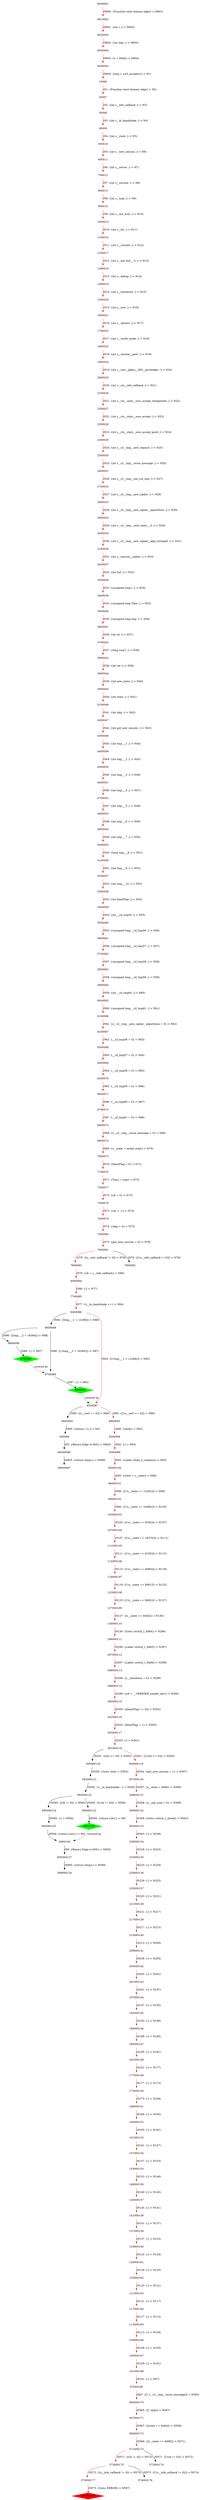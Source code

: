 digraph ART {
style=filled; fontsize=10.0; fontname="Courier New"; 
node [shape = diamond, color = white, style = filled, label=6000001 id="1"] 1;
node [shape = diamond, color = white, style = filled, label=6010002 id="2"] 2;
node [shape = diamond, color = white, style = filled, label=6020003 id="3"] 3;
node [shape = diamond, color = white, style = filled, label=6030004 id="4"] 4;
node [shape = diamond, color = white, style = filled, label=6040005 id="5"] 5;
node [shape = diamond, color = white, style = filled, label=10006 id="6"] 6;
node [shape = diamond, color = white, style = filled, label=20007 id="7"] 7;
node [shape = diamond, color = white, style = filled, label=30008 id="8"] 8;
node [shape = diamond, color = white, style = filled, label=40009 id="9"] 9;
node [shape = diamond, color = white, style = filled, label=500010 id="10"] 10;
node [shape = diamond, color = white, style = filled, label=600011 id="11"] 11;
node [shape = diamond, color = white, style = filled, label=700012 id="12"] 12;
node [shape = diamond, color = white, style = filled, label=800013 id="13"] 13;
node [shape = diamond, color = white, style = filled, label=900014 id="14"] 14;
node [shape = diamond, color = white, style = filled, label=1000015 id="15"] 15;
node [shape = diamond, color = white, style = filled, label=1100016 id="16"] 16;
node [shape = diamond, color = white, style = filled, label=1200017 id="17"] 17;
node [shape = diamond, color = white, style = filled, label=1300018 id="18"] 18;
node [shape = diamond, color = white, style = filled, label=1400019 id="19"] 19;
node [shape = diamond, color = white, style = filled, label=1500020 id="20"] 20;
node [shape = diamond, color = white, style = filled, label=1600021 id="21"] 21;
node [shape = diamond, color = white, style = filled, label=1700022 id="22"] 22;
node [shape = diamond, color = white, style = filled, label=1800023 id="23"] 23;
node [shape = diamond, color = white, style = filled, label=1900024 id="24"] 24;
node [shape = diamond, color = white, style = filled, label=2000025 id="25"] 25;
node [shape = diamond, color = white, style = filled, label=2100026 id="26"] 26;
node [shape = diamond, color = white, style = filled, label=2200027 id="27"] 27;
node [shape = diamond, color = white, style = filled, label=2300028 id="28"] 28;
node [shape = diamond, color = white, style = filled, label=2400029 id="29"] 29;
node [shape = diamond, color = white, style = filled, label=2500030 id="30"] 30;
node [shape = diamond, color = white, style = filled, label=2600031 id="31"] 31;
node [shape = diamond, color = white, style = filled, label=2700032 id="32"] 32;
node [shape = diamond, color = white, style = filled, label=2800033 id="33"] 33;
node [shape = diamond, color = white, style = filled, label=2900034 id="34"] 34;
node [shape = diamond, color = white, style = filled, label=3000035 id="35"] 35;
node [shape = diamond, color = white, style = filled, label=3100036 id="36"] 36;
node [shape = diamond, color = white, style = filled, label=3200037 id="37"] 37;
node [shape = diamond, color = white, style = filled, label=3300038 id="38"] 38;
node [shape = diamond, color = white, style = filled, label=3400039 id="39"] 39;
node [shape = diamond, color = white, style = filled, label=3500040 id="40"] 40;
node [shape = diamond, color = white, style = filled, label=3600041 id="41"] 41;
node [shape = diamond, color = white, style = filled, label=3700042 id="42"] 42;
node [shape = diamond, color = white, style = filled, label=3800043 id="43"] 43;
node [shape = diamond, color = white, style = filled, label=3900044 id="44"] 44;
node [shape = diamond, color = white, style = filled, label=4000045 id="45"] 45;
node [shape = diamond, color = white, style = filled, label=4100046 id="46"] 46;
node [shape = diamond, color = white, style = filled, label=4200047 id="47"] 47;
node [shape = diamond, color = white, style = filled, label=4300048 id="48"] 48;
node [shape = diamond, color = white, style = filled, label=4400049 id="49"] 49;
node [shape = diamond, color = white, style = filled, label=4500050 id="50"] 50;
node [shape = diamond, color = white, style = filled, label=4600051 id="51"] 51;
node [shape = diamond, color = white, style = filled, label=4700052 id="52"] 52;
node [shape = diamond, color = white, style = filled, label=4800053 id="53"] 53;
node [shape = diamond, color = white, style = filled, label=4900054 id="54"] 54;
node [shape = diamond, color = white, style = filled, label=5000055 id="55"] 55;
node [shape = diamond, color = white, style = filled, label=5100056 id="56"] 56;
node [shape = diamond, color = white, style = filled, label=5200057 id="57"] 57;
node [shape = diamond, color = white, style = filled, label=5300058 id="58"] 58;
node [shape = diamond, color = white, style = filled, label=5400059 id="59"] 59;
node [shape = diamond, color = white, style = filled, label=5500060 id="60"] 60;
node [shape = diamond, color = white, style = filled, label=5600061 id="61"] 61;
node [shape = diamond, color = white, style = filled, label=5700062 id="62"] 62;
node [shape = diamond, color = white, style = filled, label=5800063 id="63"] 63;
node [shape = diamond, color = white, style = filled, label=5900064 id="64"] 64;
node [shape = diamond, color = white, style = filled, label=6000065 id="65"] 65;
node [shape = diamond, color = white, style = filled, label=6100066 id="66"] 66;
node [shape = diamond, color = white, style = filled, label=6200067 id="67"] 67;
node [shape = diamond, color = white, style = filled, label=6300068 id="68"] 68;
node [shape = diamond, color = white, style = filled, label=6400069 id="69"] 69;
node [shape = diamond, color = white, style = filled, label=6500070 id="70"] 70;
node [shape = diamond, color = white, style = filled, label=6600071 id="71"] 71;
node [shape = diamond, color = white, style = filled, label=6700072 id="72"] 72;
node [shape = diamond, color = white, style = filled, label=6800073 id="73"] 73;
node [shape = diamond, color = white, style = filled, label=6900074 id="74"] 74;
node [shape = diamond, color = white, style = filled, label=7000075 id="75"] 75;
node [shape = diamond, color = white, style = filled, label=7100076 id="76"] 76;
node [shape = diamond, color = white, style = filled, label=7200077 id="77"] 77;
node [shape = diamond, color = white, style = filled, label=7300078 id="78"] 78;
node [shape = diamond, color = white, style = filled, label=7400079 id="79"] 79;
node [shape = diamond, color = white, style = filled, label=7500080 id="80"] 80;
node [shape = diamond, color = white, style = filled, label=7600081 id="81"] 81;
node [shape = diamond, color = white, style = filled, label=7800083 id="83"] 83;
node [shape = diamond, color = white, style = filled, label=8000084 id="84"] 84;
node [shape = diamond, color = white, style = filled, label=7700085 id="85"] 85;
node [shape = diamond, color = white, style = filled, label=8400086 id="86"] 86;
node [shape = diamond, color = white, style = filled, label=8600088 id="88"] 88;
node [shape = diamond, color = white, style = filled, label=8800090 id="90"] 90;
node [shape = diamond, color = green, style = filled, label=8700091 id="91"] 91;
node [shape = diamond, color = white, style = filled, label=8700089 id="89"] 89;
node [shape = diamond, color = green, style = filled, label=8500092 id="92"] 92;
node [shape = diamond, color = white, style = filled, label=8500087 id="87"] 87;
node [shape = diamond, color = white, style = filled, label=9000094 id="94"] 94;
node [shape = diamond, color = white, style = filled, label=000095 id="95"] 95;
node [shape = diamond, color = white, style = filled, label=60500096 id="96"] 96;
node [shape = diamond, color = white, style = filled, label=59900097 id="97"] 97;
node [shape = diamond, color = white, style = filled, label=8900093 id="93"] 93;
node [shape = diamond, color = white, style = filled, label=9200098 id="98"] 98;
node [shape = diamond, color = white, style = filled, label=9300099 id="99"] 99;
node [shape = diamond, color = white, style = filled, label=95000100 id="100"] 100;
node [shape = diamond, color = white, style = filled, label=96000101 id="101"] 101;
node [shape = diamond, color = white, style = filled, label=99000102 id="102"] 102;
node [shape = diamond, color = white, style = filled, label=103000103 id="103"] 103;
node [shape = diamond, color = white, style = filled, label=107000104 id="104"] 104;
node [shape = diamond, color = white, style = filled, label=111000105 id="105"] 105;
node [shape = diamond, color = white, style = filled, label=115000106 id="106"] 106;
node [shape = diamond, color = white, style = filled, label=119000107 id="107"] 107;
node [shape = diamond, color = white, style = filled, label=123000108 id="108"] 108;
node [shape = diamond, color = white, style = filled, label=127000109 id="109"] 109;
node [shape = diamond, color = white, style = filled, label=130000110 id="110"] 110;
node [shape = diamond, color = white, style = filled, label=296000111 id="111"] 111;
node [shape = diamond, color = white, style = filled, label=297000112 id="112"] 112;
node [shape = diamond, color = white, style = filled, label=298000113 id="113"] 113;
node [shape = diamond, color = white, style = filled, label=299000114 id="114"] 114;
node [shape = diamond, color = white, style = filled, label=300000115 id="115"] 115;
node [shape = diamond, color = white, style = filled, label=302000116 id="116"] 116;
node [shape = diamond, color = white, style = filled, label=303000117 id="117"] 117;
node [shape = diamond, color = white, style = filled, label=301000118 id="118"] 118;
node [shape = diamond, color = white, style = filled, label=305000120 id="120"] 120;
node [shape = diamond, color = white, style = filled, label=592000121 id="121"] 121;
node [shape = diamond, color = white, style = filled, label=593000122 id="122"] 122;
node [shape = diamond, color = white, style = filled, label=595000124 id="124"] 124;
node [shape = diamond, color = white, style = filled, label=594000125 id="125"] 125;
node [shape = diamond, color = white, style = filled, label=0000126 id="126"] 126;
node [shape = diamond, color = white, style = filled, label=605000127 id="127"] 127;
node [shape = diamond, color = white, style = filled, label=599000128 id="128"] 128;
node [shape = diamond, color = white, style = filled, label=594000123 id="123"] 123;
node [shape = diamond, color = green, style = filled, label=0000129 id="129"] 129;
node [shape = diamond, color = white, style = filled, label=304000119 id="119"] 119;
node [shape = diamond, color = white, style = filled, label=307000130 id="130"] 130;
node [shape = diamond, color = white, style = filled, label=308000131 id="131"] 131;
node [shape = diamond, color = white, style = filled, label=309000132 id="132"] 132;
node [shape = diamond, color = white, style = filled, label=563000133 id="133"] 133;
node [shape = diamond, color = white, style = filled, label=238000134 id="134"] 134;
node [shape = diamond, color = white, style = filled, label=233000135 id="135"] 135;
node [shape = diamond, color = white, style = filled, label=229000136 id="136"] 136;
node [shape = diamond, color = white, style = filled, label=225000137 id="137"] 137;
node [shape = diamond, color = white, style = filled, label=221000138 id="138"] 138;
node [shape = diamond, color = white, style = filled, label=217000139 id="139"] 139;
node [shape = diamond, color = white, style = filled, label=213000140 id="140"] 140;
node [shape = diamond, color = white, style = filled, label=209000141 id="141"] 141;
node [shape = diamond, color = white, style = filled, label=205000142 id="142"] 142;
node [shape = diamond, color = white, style = filled, label=201000143 id="143"] 143;
node [shape = diamond, color = white, style = filled, label=197000144 id="144"] 144;
node [shape = diamond, color = white, style = filled, label=193000145 id="145"] 145;
node [shape = diamond, color = white, style = filled, label=189000146 id="146"] 146;
node [shape = diamond, color = white, style = filled, label=185000147 id="147"] 147;
node [shape = diamond, color = white, style = filled, label=181000148 id="148"] 148;
node [shape = diamond, color = white, style = filled, label=177000149 id="149"] 149;
node [shape = diamond, color = white, style = filled, label=173000150 id="150"] 150;
node [shape = diamond, color = white, style = filled, label=169000151 id="151"] 151;
node [shape = diamond, color = white, style = filled, label=165000152 id="152"] 152;
node [shape = diamond, color = white, style = filled, label=161000153 id="153"] 153;
node [shape = diamond, color = white, style = filled, label=157000154 id="154"] 154;
node [shape = diamond, color = white, style = filled, label=153000155 id="155"] 155;
node [shape = diamond, color = white, style = filled, label=149000156 id="156"] 156;
node [shape = diamond, color = white, style = filled, label=145000157 id="157"] 157;
node [shape = diamond, color = white, style = filled, label=141000158 id="158"] 158;
node [shape = diamond, color = white, style = filled, label=137000159 id="159"] 159;
node [shape = diamond, color = white, style = filled, label=133000160 id="160"] 160;
node [shape = diamond, color = white, style = filled, label=129000161 id="161"] 161;
node [shape = diamond, color = white, style = filled, label=125000162 id="162"] 162;
node [shape = diamond, color = white, style = filled, label=121000163 id="163"] 163;
node [shape = diamond, color = white, style = filled, label=117000164 id="164"] 164;
node [shape = diamond, color = white, style = filled, label=113000165 id="165"] 165;
node [shape = diamond, color = white, style = filled, label=109000166 id="166"] 166;
node [shape = diamond, color = white, style = filled, label=105000167 id="167"] 167;
node [shape = diamond, color = white, style = filled, label=101000168 id="168"] 168;
node [shape = diamond, color = white, style = filled, label=97000169 id="169"] 169;
node [shape = diamond, color = white, style = filled, label=565000170 id="170"] 170;
node [shape = diamond, color = white, style = filled, label=567000171 id="171"] 171;
node [shape = diamond, color = white, style = filled, label=569000172 id="172"] 172;
node [shape = diamond, color = white, style = filled, label=571000173 id="173"] 173;
node [shape = diamond, color = white, style = filled, label=573000175 id="175"] 175;
node [shape = diamond, color = white, style = filled, label=575000177 id="177"] 177;
node [shape = diamond, color = red, style = filled, label=597000178 id="178"] 178;
node [shape = diamond, color = white, style = filled, label=574000176 id="176"] 176;
node [shape = diamond, color = white, style = filled, label=572000174 id="174"] 174;
node [shape = diamond, color = white, style = filled, label=7900082 id="82"] 82;
1 -> 2 [color = red label = "(N600 -{Function start dummy edge}-> N601)" id="1->2"];
2 -> 3 [color = red label = "(N601 -{int s ;}-> N602)" id="2->3"];
3 -> 4 [color = red label = "(N602 -{int tmp ;}-> N603)" id="3->4"];
4 -> 5 [color = red label = "(N603 -{s = 8464}-> N604)" id="4->5"];
5 -> 6 [color = red label = "(N604 -{tmp = ssl3_accept(s)}-> N1)" id="5->6"];
6 -> 7 [color = red label = "(N1 -{Function start dummy edge}-> N2)" id="6->7"];
7 -> 8 [color = red label = "(N2 -{int s__info_callback ;}-> N3)" id="7->8"];
8 -> 9 [color = red label = "(N3 -{int s__in_handshake ;}-> N4)" id="8->9"];
9 -> 10 [color = red label = "(N4 -{int s__state ;}-> N5)" id="9->10"];
10 -> 11 [color = red label = "(N5 -{int s__new_session ;}-> N6)" id="10->11"];
11 -> 12 [color = red label = "(N6 -{int s__server ;}-> N7)" id="11->12"];
12 -> 13 [color = red label = "(N7 -{int s__version ;}-> N8)" id="12->13"];
13 -> 14 [color = red label = "(N8 -{int s__type ;}-> N9)" id="13->14"];
14 -> 15 [color = red label = "(N9 -{int s__init_num ;}-> N10)" id="14->15"];
15 -> 16 [color = red label = "(N10 -{int s__hit ;}-> N11)" id="15->16"];
16 -> 17 [color = red label = "(N11 -{int s__rwstate ;}-> N12)" id="16->17"];
17 -> 18 [color = red label = "(N12 -{int s__init_buf___0 ;}-> N13)" id="17->18"];
18 -> 19 [color = red label = "(N13 -{int s__debug ;}-> N14)" id="18->19"];
19 -> 20 [color = red label = "(N14 -{int s__shutdown ;}-> N15)" id="19->20"];
20 -> 21 [color = red label = "(N15 -{int s__cert ;}-> N16)" id="20->21"];
21 -> 22 [color = red label = "(N16 -{int s__options ;}-> N17)" id="21->22"];
22 -> 23 [color = red label = "(N17 -{int s__verify_mode ;}-> N18)" id="22->23"];
23 -> 24 [color = red label = "(N18 -{int s__session__peer ;}-> N19)" id="23->24"];
24 -> 25 [color = red label = "(N19 -{int s__cert__pkeys__AT0__privatekey ;}-> N20)" id="24->25"];
25 -> 26 [color = red label = "(N20 -{int s__ctx__info_callback ;}-> N21)" id="25->26"];
26 -> 27 [color = red label = "(N21 -{int s__ctx__stats__sess_accept_renegotiate ;}-> N22)" id="26->27"];
27 -> 28 [color = red label = "(N22 -{int s__ctx__stats__sess_accept ;}-> N23)" id="27->28"];
28 -> 29 [color = red label = "(N23 -{int s__ctx__stats__sess_accept_good ;}-> N24)" id="28->29"];
29 -> 30 [color = red label = "(N24 -{int s__s3__tmp__cert_request ;}-> N25)" id="29->30"];
30 -> 31 [color = red label = "(N25 -{int s__s3__tmp__reuse_message ;}-> N26)" id="30->31"];
31 -> 32 [color = red label = "(N26 -{int s__s3__tmp__use_rsa_tmp ;}-> N27)" id="31->32"];
32 -> 33 [color = red label = "(N27 -{int s__s3__tmp__new_cipher ;}-> N28)" id="32->33"];
33 -> 34 [color = red label = "(N28 -{int s__s3__tmp__new_cipher__algorithms ;}-> N29)" id="33->34"];
34 -> 35 [color = red label = "(N29 -{int s__s3__tmp__next_state___0 ;}-> N30)" id="34->35"];
35 -> 36 [color = red label = "(N30 -{int s__s3__tmp__new_cipher__algo_strength ;}-> N31)" id="35->36"];
36 -> 37 [color = red label = "(N31 -{int s__session__cipher ;}-> N32)" id="36->37"];
37 -> 38 [color = red label = "(N32 -{int buf ;}-> N33)" id="37->38"];
38 -> 39 [color = red label = "(N33 -{unsigned long l ;}-> N34)" id="38->39"];
39 -> 40 [color = red label = "(N34 -{unsigned long Time ;}-> N35)" id="39->40"];
40 -> 41 [color = red label = "(N35 -{unsigned long tmp ;}-> N36)" id="40->41"];
41 -> 42 [color = red label = "(N36 -{int cb ;}-> N37)" id="41->42"];
42 -> 43 [color = red label = "(N37 -{long num1 ;}-> N38)" id="42->43"];
43 -> 44 [color = red label = "(N38 -{int ret ;}-> N39)" id="43->44"];
44 -> 45 [color = red label = "(N39 -{int new_state ;}-> N40)" id="44->45"];
45 -> 46 [color = red label = "(N40 -{int state ;}-> N41)" id="45->46"];
46 -> 47 [color = red label = "(N41 -{int skip ;}-> N42)" id="46->47"];
47 -> 48 [color = red label = "(N42 -{int got_new_session ;}-> N43)" id="47->48"];
48 -> 49 [color = red label = "(N43 -{int tmp___1 ;}-> N44)" id="48->49"];
49 -> 50 [color = red label = "(N44 -{int tmp___2 ;}-> N45)" id="49->50"];
50 -> 51 [color = red label = "(N45 -{int tmp___3 ;}-> N46)" id="50->51"];
51 -> 52 [color = red label = "(N46 -{int tmp___4 ;}-> N47)" id="51->52"];
52 -> 53 [color = red label = "(N47 -{int tmp___5 ;}-> N48)" id="52->53"];
53 -> 54 [color = red label = "(N48 -{int tmp___6 ;}-> N49)" id="53->54"];
54 -> 55 [color = red label = "(N49 -{int tmp___7 ;}-> N50)" id="54->55"];
55 -> 56 [color = red label = "(N50 -{long tmp___8 ;}-> N51)" id="55->56"];
56 -> 57 [color = red label = "(N51 -{int tmp___9 ;}-> N52)" id="56->57"];
57 -> 58 [color = red label = "(N52 -{int tmp___10 ;}-> N53)" id="57->58"];
58 -> 59 [color = red label = "(N53 -{int blastFlag ;}-> N54)" id="58->59"];
59 -> 60 [color = red label = "(N54 -{int __cil_tmp55 ;}-> N55)" id="59->60"];
60 -> 61 [color = red label = "(N55 -{unsigned long __cil_tmp56 ;}-> N56)" id="60->61"];
61 -> 62 [color = red label = "(N56 -{unsigned long __cil_tmp57 ;}-> N57)" id="61->62"];
62 -> 63 [color = red label = "(N57 -{unsigned long __cil_tmp58 ;}-> N58)" id="62->63"];
63 -> 64 [color = red label = "(N58 -{unsigned long __cil_tmp59 ;}-> N59)" id="63->64"];
64 -> 65 [color = red label = "(N59 -{int __cil_tmp60 ;}-> N60)" id="64->65"];
65 -> 66 [color = red label = "(N60 -{unsigned long __cil_tmp61 ;}-> N61)" id="65->66"];
66 -> 67 [color = red label = "(N61 -{s__s3__tmp__new_cipher__algorithms = 0}-> N62)" id="66->67"];
67 -> 68 [color = red label = "(N62 -{__cil_tmp56 = 0}-> N63)" id="67->68"];
68 -> 69 [color = red label = "(N63 -{__cil_tmp57 = 0}-> N64)" id="68->69"];
69 -> 70 [color = red label = "(N64 -{__cil_tmp58 = 0}-> N65)" id="69->70"];
70 -> 71 [color = red label = "(N65 -{__cil_tmp59 = 0}-> N66)" id="70->71"];
71 -> 72 [color = red label = "(N66 -{__cil_tmp60 = 0}-> N67)" id="71->72"];
72 -> 73 [color = red label = "(N67 -{__cil_tmp61 = 0}-> N68)" id="72->73"];
73 -> 74 [color = red label = "(N68 -{s__s3__tmp__reuse_message = 0}-> N69)" id="73->74"];
74 -> 75 [color = red label = "(N69 -{s__state = initial_state}-> N70)" id="74->75"];
75 -> 76 [color = red label = "(N70 -{blastFlag = 0}-> N71)" id="75->76"];
76 -> 77 [color = red label = "(N71 -{Time = tmp}-> N72)" id="76->77"];
77 -> 78 [color = red label = "(N72 -{cb = 0}-> N73)" id="77->78"];
78 -> 79 [color = red label = "(N73 -{ret = -1}-> N74)" id="78->79"];
79 -> 80 [color = red label = "(N74 -{skip = 0}-> N75)" id="79->80"];
80 -> 81 [color = red label = "(N75 -{got_new_session = 0}-> N76)" id="80->81"];
81 -> 82 [ label = "(N76 -{[!(s__info_callback != 0)]}-> N79)" id="81->82"];
81 -> 83 [color = red label = "(N76 -{[s__info_callback != 0]}-> N78)" id="81->83"];
83 -> 84 [color = red label = "(N78 -{cb = s__info_callback}-> N80)" id="83->84"];
84 -> 85 [color = red label = "(N80 -{}-> N77)" id="84->85"];
85 -> 86 [color = red label = "(N77 -{s__in_handshake ++}-> N84)" id="85->86"];
86 -> 87 [color = red label = "(N84 -{[!(tmp___1 + 12288)]}-> N85)" id="86->87"];
86 -> 88 [ label = "(N84 -{[tmp___1 + 12288]}-> N86)" id="86->88"];
88 -> 89 [ label = "(N86 -{[!(tmp___2 + 16384)]}-> N87)" id="88->89"];
88 -> 90 [ label = "(N86 -{[tmp___2 + 16384]}-> N88)" id="88->90"];
90 -> 91 [ label = "(N88 -{}-> N87)" id="90->91"];
91 -> 89 [style = dashed, label = "covered by"];
89 -> 92 [ label = "(N87 -{}-> N85)" id="89->92"];
92 -> 87 [style = dashed, label = "covered by"];
87 -> 93 [color = red label = "(N85 -{[!(s__cert == 0)]}-> N89)" id="87->93"];
87 -> 94 [ label = "(N85 -{[s__cert == 0]}-> N90)" id="87->94"];
94 -> 95 [ label = "(N90 -{return (-1);}-> N0)" id="94->95"];
95 -> 96 [ label = "(N0 -{Return Edge to 605}-> N605)" id="95->96"];
96 -> 97 [ label = "(N605 -{return (tmp);}-> N599)" id="96->97"];
93 -> 98 [color = red label = "(N89 -{while}-> N92)" id="93->98"];
98 -> 99 [color = red label = "(N92 -{}-> N93)" id="98->99"];
99 -> 100 [color = red label = "(N93 -{Label: while_0_continue}-> N95)" id="99->100"];
100 -> 101 [color = red label = "(N95 -{state = s__state}-> N96)" id="100->101"];
101 -> 102 [color = red label = "(N96 -{[!(s__state == 12292)]}-> N99)" id="101->102"];
102 -> 103 [color = red label = "(N99 -{[!(s__state == 16384)]}-> N103)" id="102->103"];
103 -> 104 [color = red label = "(N103 -{[!(s__state == 8192)]}-> N107)" id="103->104"];
104 -> 105 [color = red label = "(N107 -{[!(s__state == 24576)]}-> N111)" id="104->105"];
105 -> 106 [color = red label = "(N111 -{[!(s__state == 8195)]}-> N115)" id="105->106"];
106 -> 107 [color = red label = "(N115 -{[!(s__state == 8480)]}-> N119)" id="106->107"];
107 -> 108 [color = red label = "(N119 -{[!(s__state == 8481)]}-> N123)" id="107->108"];
108 -> 109 [color = red label = "(N123 -{[!(s__state == 8482)]}-> N127)" id="108->109"];
109 -> 110 [color = red label = "(N127 -{[s__state == 8464]}-> N130)" id="109->110"];
110 -> 111 [color = red label = "(N130 -{Goto: switch_1_8464}-> N296)" id="110->111"];
111 -> 112 [color = red label = "(N296 -{Label: switch_1_8465}-> N297)" id="111->112"];
112 -> 113 [color = red label = "(N297 -{Label: switch_1_8466}-> N298)" id="112->113"];
113 -> 114 [color = red label = "(N298 -{s__shutdown = 0}-> N299)" id="113->114"];
114 -> 115 [color = red label = "(N299 -{ret = __VERIFIER_nondet_int()}-> N300)" id="114->115"];
115 -> 116 [color = red label = "(N300 -{[blastFlag == 0]}-> N302)" id="115->116"];
116 -> 117 [color = red label = "(N302 -{blastFlag = 1}-> N303)" id="116->117"];
117 -> 118 [color = red label = "(N303 -{}-> N301)" id="117->118"];
118 -> 119 [color = red label = "(N301 -{[!(ret <= 0)]}-> N304)" id="118->119"];
118 -> 120 [ label = "(N301 -{[ret <= 0]}-> N305)" id="118->120"];
120 -> 121 [ label = "(N305 -{Goto: end}-> N592)" id="120->121"];
121 -> 122 [ label = "(N592 -{s__in_handshake --}-> N593)" id="121->122"];
122 -> 123 [ label = "(N593 -{[!(cb != 0)]}-> N594)" id="122->123"];
122 -> 124 [ label = "(N593 -{[cb != 0]}-> N595)" id="122->124"];
124 -> 125 [ label = "(N595 -{}-> N594)" id="124->125"];
125 -> 126 [ label = "(N594 -{return (ret);}-> N0)" id="125->126"];
129 -> 126 [style = dashed, label = "covered by"];
126 -> 127 [ label = "(N0 -{Return Edge to 605}-> N605)" id="126->127"];
127 -> 128 [ label = "(N605 -{return (tmp);}-> N599)" id="127->128"];
123 -> 129 [ label = "(N594 -{return (ret);}-> N0)" id="123->129"];
119 -> 130 [color = red label = "(N304 -{got_new_session = 1}-> N307)" id="119->130"];
130 -> 131 [color = red label = "(N307 -{s__state = 8496}-> N308)" id="130->131"];
131 -> 132 [color = red label = "(N308 -{s__init_num = 0}-> N309)" id="131->132"];
132 -> 133 [color = red label = "(N309 -{Goto: switch_1_break}-> N563)" id="132->133"];
133 -> 134 [color = red label = "(N563 -{}-> N238)" id="133->134"];
134 -> 135 [color = red label = "(N238 -{}-> N233)" id="134->135"];
135 -> 136 [color = red label = "(N233 -{}-> N229)" id="135->136"];
136 -> 137 [color = red label = "(N229 -{}-> N225)" id="136->137"];
137 -> 138 [color = red label = "(N225 -{}-> N221)" id="137->138"];
138 -> 139 [color = red label = "(N221 -{}-> N217)" id="138->139"];
139 -> 140 [color = red label = "(N217 -{}-> N213)" id="139->140"];
140 -> 141 [color = red label = "(N213 -{}-> N209)" id="140->141"];
141 -> 142 [color = red label = "(N209 -{}-> N205)" id="141->142"];
142 -> 143 [color = red label = "(N205 -{}-> N201)" id="142->143"];
143 -> 144 [color = red label = "(N201 -{}-> N197)" id="143->144"];
144 -> 145 [color = red label = "(N197 -{}-> N193)" id="144->145"];
145 -> 146 [color = red label = "(N193 -{}-> N189)" id="145->146"];
146 -> 147 [color = red label = "(N189 -{}-> N185)" id="146->147"];
147 -> 148 [color = red label = "(N185 -{}-> N181)" id="147->148"];
148 -> 149 [color = red label = "(N181 -{}-> N177)" id="148->149"];
149 -> 150 [color = red label = "(N177 -{}-> N173)" id="149->150"];
150 -> 151 [color = red label = "(N173 -{}-> N169)" id="150->151"];
151 -> 152 [color = red label = "(N169 -{}-> N165)" id="151->152"];
152 -> 153 [color = red label = "(N165 -{}-> N161)" id="152->153"];
153 -> 154 [color = red label = "(N161 -{}-> N157)" id="153->154"];
154 -> 155 [color = red label = "(N157 -{}-> N153)" id="154->155"];
155 -> 156 [color = red label = "(N153 -{}-> N149)" id="155->156"];
156 -> 157 [color = red label = "(N149 -{}-> N145)" id="156->157"];
157 -> 158 [color = red label = "(N145 -{}-> N141)" id="157->158"];
158 -> 159 [color = red label = "(N141 -{}-> N137)" id="158->159"];
159 -> 160 [color = red label = "(N137 -{}-> N133)" id="159->160"];
160 -> 161 [color = red label = "(N133 -{}-> N129)" id="160->161"];
161 -> 162 [color = red label = "(N129 -{}-> N125)" id="161->162"];
162 -> 163 [color = red label = "(N125 -{}-> N121)" id="162->163"];
163 -> 164 [color = red label = "(N121 -{}-> N117)" id="163->164"];
164 -> 165 [color = red label = "(N117 -{}-> N113)" id="164->165"];
165 -> 166 [color = red label = "(N113 -{}-> N109)" id="165->166"];
166 -> 167 [color = red label = "(N109 -{}-> N105)" id="166->167"];
167 -> 168 [color = red label = "(N105 -{}-> N101)" id="167->168"];
168 -> 169 [color = red label = "(N101 -{}-> N97)" id="168->169"];
169 -> 170 [color = red label = "(N97 -{[! s__s3__tmp__reuse_message]}-> N565)" id="169->170"];
170 -> 171 [color = red label = "(N565 -{[! skip]}-> N567)" id="170->171"];
171 -> 172 [color = red label = "(N567 -{[state == 8464]}-> N569)" id="171->172"];
172 -> 173 [color = red label = "(N569 -{[s__state == 8496]}-> N571)" id="172->173"];
173 -> 174 [ label = "(N571 -{[!(cb != 0)]}-> N572)" id="173->174"];
173 -> 175 [color = red label = "(N571 -{[cb != 0]}-> N573)" id="173->175"];
175 -> 176 [ label = "(N573 -{[!(s__info_callback != 0)]}-> N574)" id="175->176"];
175 -> 177 [color = red label = "(N573 -{[s__info_callback != 0]}-> N575)" id="175->177"];
177 -> 178 [color = red label = "(N575 -{Goto: ERROR}-> N597)" id="177->178"];
}
